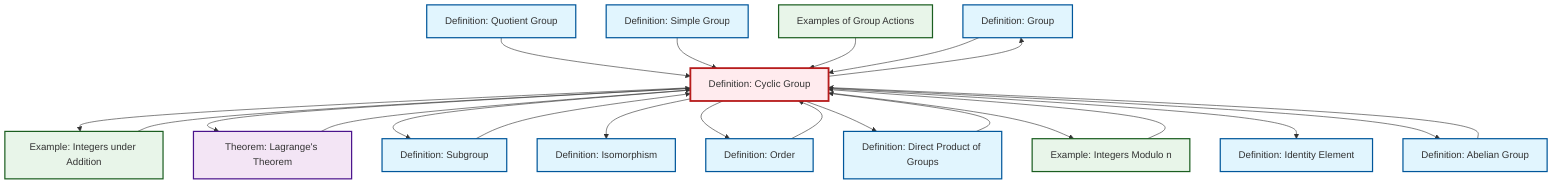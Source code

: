graph TD
    classDef definition fill:#e1f5fe,stroke:#01579b,stroke-width:2px
    classDef theorem fill:#f3e5f5,stroke:#4a148c,stroke-width:2px
    classDef axiom fill:#fff3e0,stroke:#e65100,stroke-width:2px
    classDef example fill:#e8f5e9,stroke:#1b5e20,stroke-width:2px
    classDef current fill:#ffebee,stroke:#b71c1c,stroke-width:3px
    def-group["Definition: Group"]:::definition
    ex-quotient-integers-mod-n["Example: Integers Modulo n"]:::example
    def-identity-element["Definition: Identity Element"]:::definition
    ex-integers-addition["Example: Integers under Addition"]:::example
    def-abelian-group["Definition: Abelian Group"]:::definition
    def-direct-product["Definition: Direct Product of Groups"]:::definition
    def-subgroup["Definition: Subgroup"]:::definition
    def-isomorphism["Definition: Isomorphism"]:::definition
    def-simple-group["Definition: Simple Group"]:::definition
    def-quotient-group["Definition: Quotient Group"]:::definition
    def-order["Definition: Order"]:::definition
    ex-group-action-examples["Examples of Group Actions"]:::example
    def-cyclic-group["Definition: Cyclic Group"]:::definition
    thm-lagrange["Theorem: Lagrange's Theorem"]:::theorem
    def-cyclic-group --> ex-integers-addition
    def-cyclic-group --> thm-lagrange
    def-order --> def-cyclic-group
    thm-lagrange --> def-cyclic-group
    def-cyclic-group --> def-subgroup
    def-cyclic-group --> def-isomorphism
    def-subgroup --> def-cyclic-group
    ex-quotient-integers-mod-n --> def-cyclic-group
    def-direct-product --> def-cyclic-group
    def-cyclic-group --> def-order
    def-cyclic-group --> def-direct-product
    def-cyclic-group --> ex-quotient-integers-mod-n
    def-quotient-group --> def-cyclic-group
    def-cyclic-group --> def-identity-element
    ex-integers-addition --> def-cyclic-group
    def-simple-group --> def-cyclic-group
    ex-group-action-examples --> def-cyclic-group
    def-group --> def-cyclic-group
    def-abelian-group --> def-cyclic-group
    def-cyclic-group --> def-abelian-group
    def-cyclic-group --> def-group
    class def-cyclic-group current